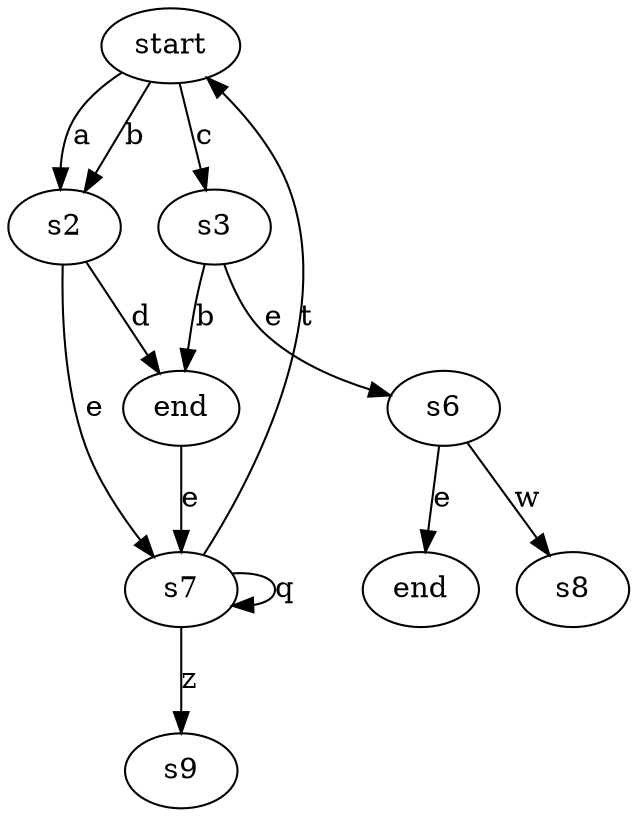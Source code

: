 digraph G
{
  //nodes
  s1[label=start];
  s2;
  s3;
  s4[label=end];
  s5[label=end];
  s6;
  s7;
  s8;
  s9;
  //edges
  s1->s2[label=a];
  s1->s3[label=c];
  s1->s2[label=b];
  s3->s4[label=b];
  s2->s4[label=d];
  s3->s6[label=e];
  s6->s5[label=e];
  s2->s7[label=e];
  s7->s7[label=q];
  s6->s8[label=w];
  s4->s7[label=e];
  s7->s1[label=t];
  s7->s9[label=z];
}


// Testovaci scenare
// 1 )  adeqqq              //neuspech
// 2 )  cew                 //N
// 3 )  bd                  //Uspech
// 4 )  aet                 //N
// 5 )  cbeqqta             //N
// 6 )  adetcb              //U
// 7 )  tq                  //N
// 8 )  ceweq               //N
// 9 )  beqtaeqtcbeqqtcb    //U
// 10)
